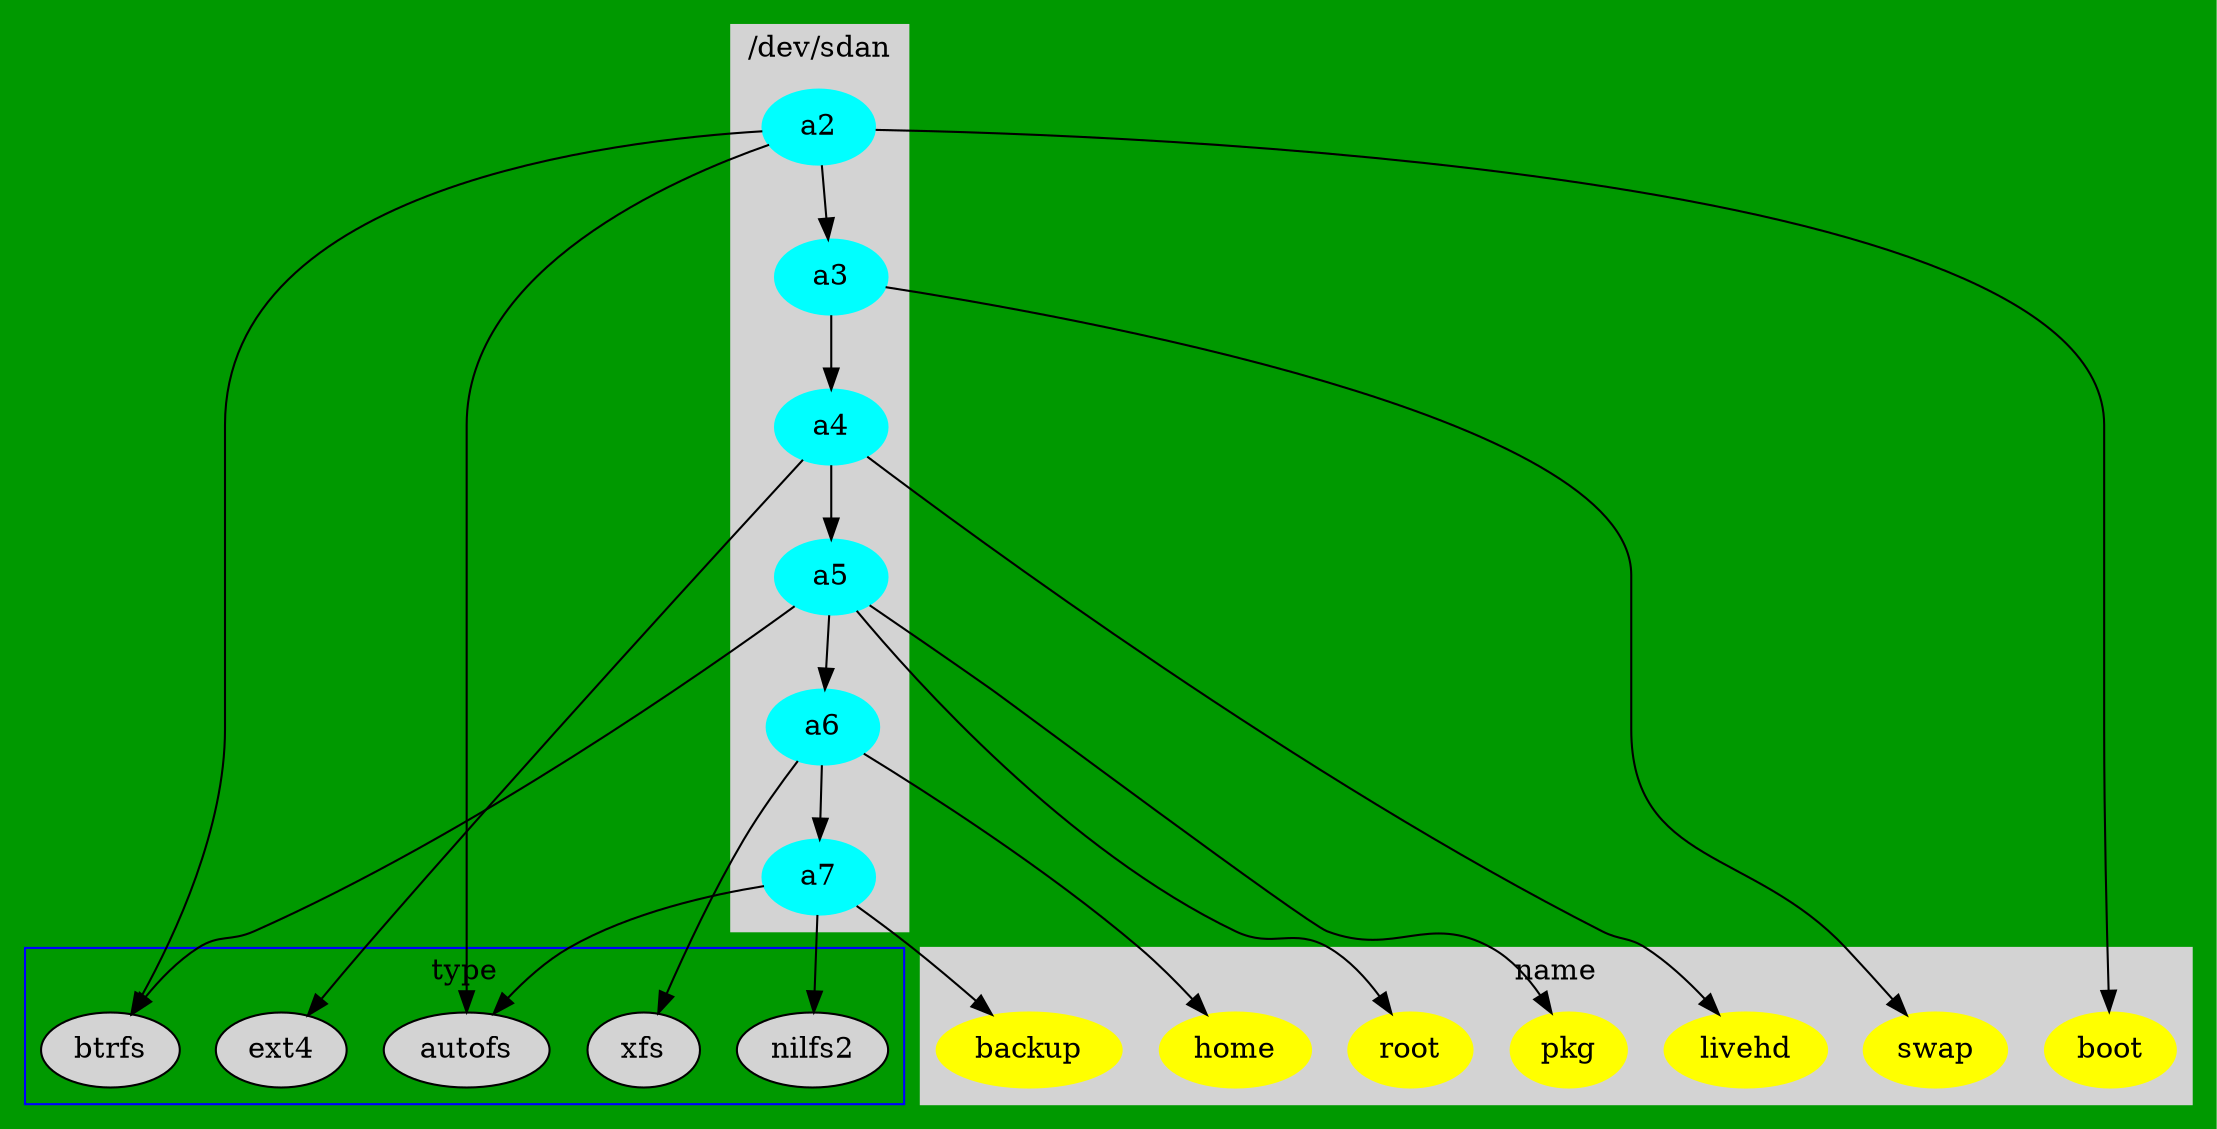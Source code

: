// dot -Tpng  parted.dot -o line1.png
digraph G {
  bgcolor ="#009900";

	subgraph cluster_0 {
		style=filled;
		color=lightgrey;
		node [style=filled,color=cyan];
		a2 -> a3 ->a4-> a5->a6->a7;
		label = "/dev/sdan";
	}

	subgraph cluster_1 {
		node [style=filled];
		btrfs;
                xfs;
                ext4;
                autofs;
                nilfs2;
		label = "type";
		color=blue
	}
	subgraph cluster_2 {
		style=filled;
		color=lightgrey;
		node [style=filled,color=yellow];
		boot;
		backup;
                livehd;
		root ;
                pkg;  //  /var/cache/pacman/pkg
		swap;
		home;
		label = "name";
	}

	a2 -> boot;
	a2 -> btrfs;
	a2 -> autofs;
        a3 -> swap ;
        a7 -> backup;
        a7 -> nilfs2;
        a7 -> autofs;
        a5 -> root ;
        a5 -> pkg ;
	a5 -> btrfs;
	a6 -> xfs;
 //       Maximizing_Performance
        a6 -> home;
        a4 ->livehd;
        a4 ->ext4;
}
